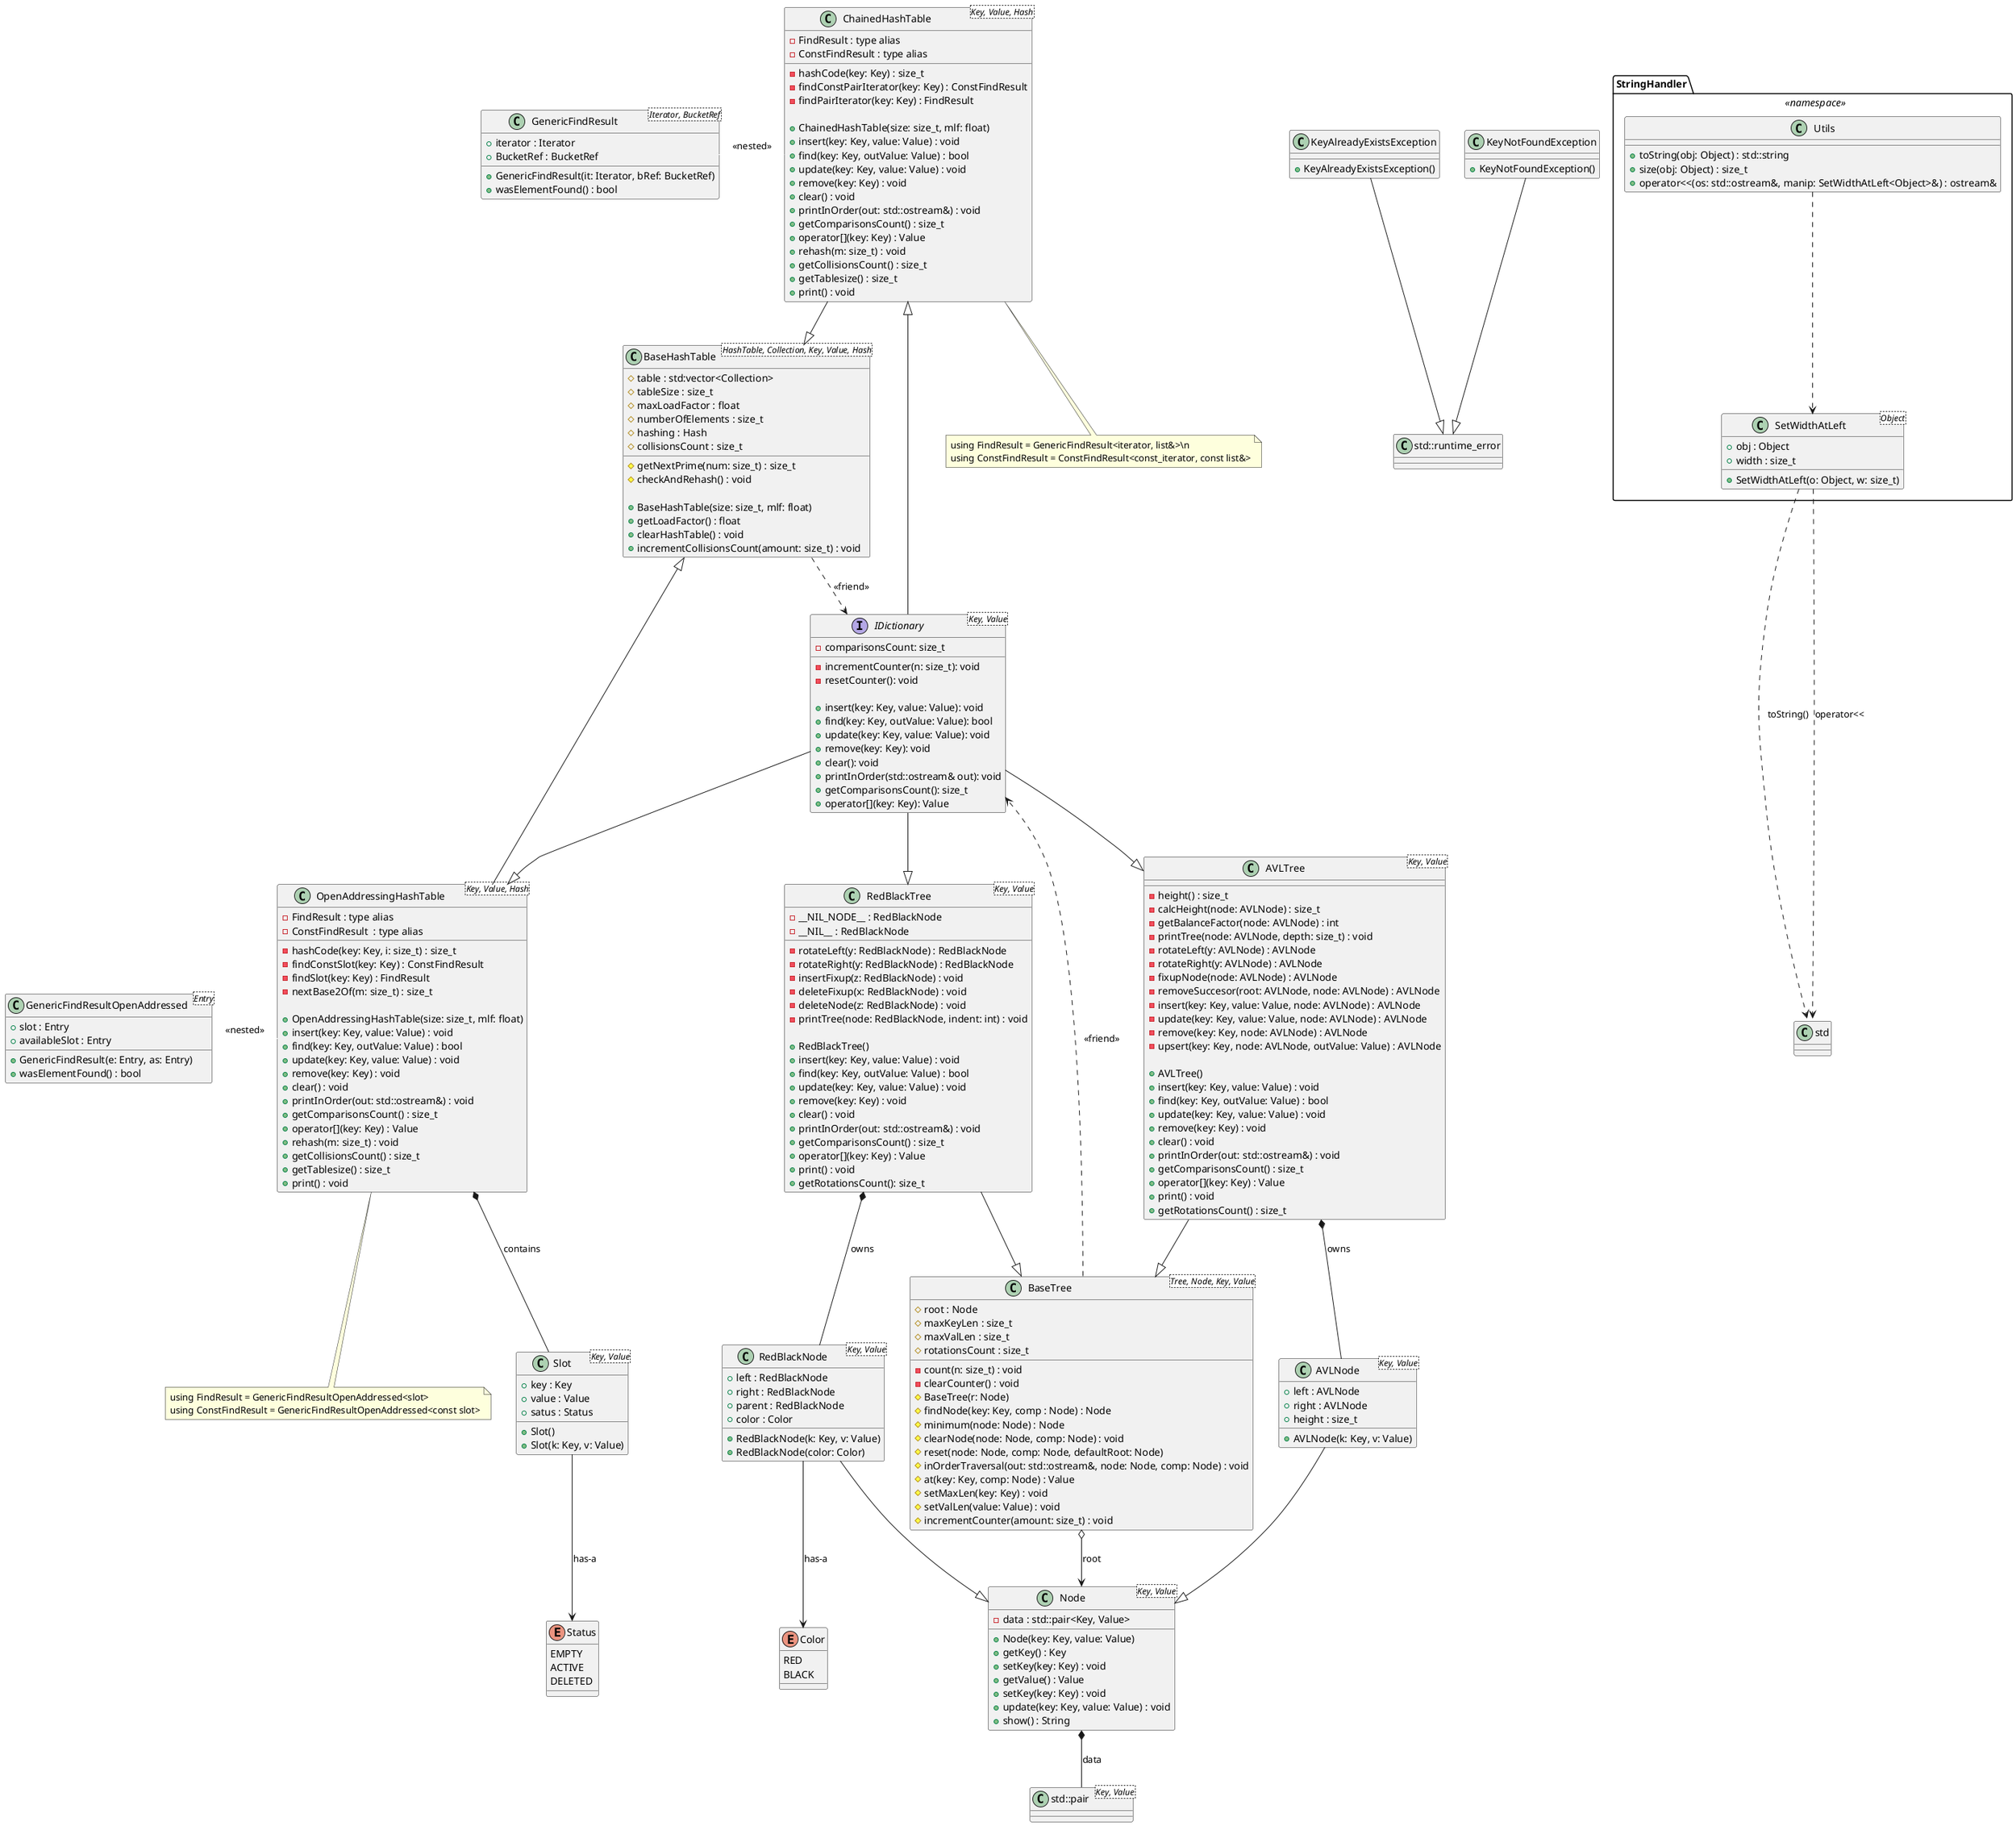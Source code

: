 @startuml Count Of Words Design Project

interface IDictionary<Key, Value> {
    - comparisonsCount: size_t

    - incrementCounter(n: size_t): void
    - resetCounter(): void

    + insert(key: Key, value: Value): void
    + find(key: Key, outValue: Value): bool
    + update(key: Key, value: Value): void
    + remove(key: Key): void
    + clear(): void
    + printInOrder(std::ostream& out): void
    + getComparisonsCount(): size_t
    + operator[](key: Key): Value
}

class std::runtime_error

class KeyAlreadyExistsException {
    + KeyAlreadyExistsException()
}
class KeyNotFoundException {
    + KeyNotFoundException()
}

class BaseHashTable<HashTable, Collection, Key, Value, Hash> {
    # table : std:vector<Collection>
    # tableSize : size_t
    # maxLoadFactor : float
    # numberOfElements : size_t
    # hashing : Hash
    # collisionsCount : size_t

    # getNextPrime(num: size_t) : size_t
    # checkAndRehash() : void

    + BaseHashTable(size: size_t, mlf: float)
    + getLoadFactor() : float
    + clearHashTable() : void
    + incrementCollisionsCount(amount: size_t) : void
}

class ChainedHashTable<Key, Value, Hash> {
    - FindResult : type alias
    - ConstFindResult : type alias

    - hashCode(key: Key) : size_t
    - findConstPairIterator(key: Key) : ConstFindResult
    - findPairIterator(key: Key) : FindResult

    + ChainedHashTable(size: size_t, mlf: float)
    + insert(key: Key, value: Value) : void
    + find(key: Key, outValue: Value) : bool
    + update(key: Key, value: Value) : void
    + remove(key: Key) : void
    + clear() : void
    + printInOrder(out: std::ostream&) : void
    + getComparisonsCount() : size_t
    + operator[](key: Key) : Value
    + rehash(m: size_t) : void
    + getCollisionsCount() : size_t
    + getTablesize() : size_t
    + print() : void
}

enum Status {
    EMPTY
    ACTIVE
    DELETED
}

class Slot<Key, Value> {
    + key : Key
    + value : Value
    + satus : Status
    
    + Slot()
    + Slot(k: Key, v: Value)
}

class GenericFindResult<Iterator, BucketRef> {
    + iterator : Iterator
    + BucketRef : BucketRef
    + GenericFindResult(it: Iterator, bRef: BucketRef)
    + wasElementFound() : bool
}

class OpenAddressingHashTable<Key, Value, Hash> {
    - FindResult : type alias
    - ConstFindResult  : type alias

    - hashCode(key: Key, i: size_t) : size_t
    - findConstSlot(key: Key) : ConstFindResult
    - findSlot(key: Key) : FindResult
    - nextBase2Of(m: size_t) : size_t

    + OpenAddressingHashTable(size: size_t, mlf: float)
    + insert(key: Key, value: Value) : void
    + find(key: Key, outValue: Value) : bool
    + update(key: Key, value: Value) : void
    + remove(key: Key) : void
    + clear() : void
    + printInOrder(out: std::ostream&) : void
    + getComparisonsCount() : size_t
    + operator[](key: Key) : Value
    + rehash(m: size_t) : void
    + getCollisionsCount() : size_t
    + getTablesize() : size_t
    + print() : void
}

class GenericFindResultOpenAddressed<Entry> {
    + slot : Entry
    + availableSlot : Entry

    + GenericFindResult(e: Entry, as: Entry)
    + wasElementFound() : bool
}

class Node<Key, Value> {
    - data : std::pair<Key, Value>

    + Node(key: Key, value: Value)
    + getKey() : Key
    + setKey(key: Key) : void
    + getValue() : Value
    + setKey(key: Key) : void
    + update(key: Key, value: Value) : void
    + show() : String
}

class BaseTree<Tree, Node, Key, Value> {
    - count(n: size_t) : void
    - clearCounter() : void

    # root : Node
    # maxKeyLen : size_t
    # maxValLen : size_t
    # rotationsCount : size_t

    # BaseTree(r: Node)
    # findNode(key: Key, comp : Node) : Node
    # minimum(node: Node) : Node
    # clearNode(node: Node, comp: Node) : void
    # reset(node: Node, comp: Node, defaultRoot: Node)
    # inOrderTraversal(out: std::ostream&, node: Node, comp: Node) : void
    # at(key: Key, comp: Node) : Value
    # setMaxLen(key: Key) : void
    # setValLen(value: Value) : void
    # incrementCounter(amount: size_t) : void
}

class AVLNode<Key, Value> {
    + left : AVLNode
    + right : AVLNode
    + height : size_t

    + AVLNode(k: Key, v: Value)
}

class AVLTree<Key, Value> {
    - height() : size_t
    - calcHeight(node: AVLNode) : size_t
    - getBalanceFactor(node: AVLNode) : int
    - printTree(node: AVLNode, depth: size_t) : void
    - rotateLeft(y: AVLNode) : AVLNode
    - rotateRight(y: AVLNode) : AVLNode
    - fixupNode(node: AVLNode) : AVLNode
    - removeSuccesor(root: AVLNode, node: AVLNode) : AVLNode
    - insert(key: Key, value: Value, node: AVLNode) : AVLNode
    - update(key: Key, value: Value, node: AVLNode) : AVLNode
    - remove(key: Key, node: AVLNode) : AVLNode
    - upsert(key: Key, node: AVLNode, outValue: Value) : AVLNode

    + AVLTree()
    + insert(key: Key, value: Value) : void
    + find(key: Key, outValue: Value) : bool
    + update(key: Key, value: Value) : void
    + remove(key: Key) : void
    + clear() : void
    + printInOrder(out: std::ostream&) : void
    + getComparisonsCount() : size_t
    + operator[](key: Key) : Value
    + print() : void
    + getRotationsCount() : size_t
}

enum Color {
    RED
    BLACK
}

class RedBlackNode<Key, Value> {
    + left : RedBlackNode
    + right : RedBlackNode
    + parent : RedBlackNode
    + color : Color
    
    + RedBlackNode(k: Key, v: Value)
    + RedBlackNode(color: Color)
}

class RedBlackTree<Key, Value> {
    - __NIL_NODE__ : RedBlackNode
    - __NIL__ : RedBlackNode

    - rotateLeft(y: RedBlackNode) : RedBlackNode
    - rotateRight(y: RedBlackNode) : RedBlackNode
    - insertFixup(z: RedBlackNode) : void
    - deleteFixup(x: RedBlackNode) : void
    - deleteNode(z: RedBlackNode) : void
    - printTree(node: RedBlackNode, indent: int) : void

    + RedBlackTree()
    + insert(key: Key, value: Value) : void
    + find(key: Key, outValue: Value) : bool
    + update(key: Key, value: Value) : void
    + remove(key: Key) : void
    + clear() : void
    + printInOrder(out: std::ostream&) : void
    + getComparisonsCount() : size_t
    + operator[](key: Key) : Value
    + print() : void
    + getRotationsCount(): size_t
}

package StringHandler <<namespace>> {
    class SetWidthAtLeft<Object> {
        + obj : Object
        + width : size_t
        + SetWidthAtLeft(o: Object, w: size_t)
    }

    class Utils {
        + toString(obj: Object) : std::string
        + size(obj: Object) : size_t
        + operator<<(os: std::ostream&, manip: SetWidthAtLeft<Object>&) : ostream&
    }

    Utils ..> SetWidthAtLeft
}

class std::pair<Key, Value>

GenericFindResult -[#hidden]> ChainedHashTable : <<nested>>
GenericFindResultOpenAddressed -[#hidden]> OpenAddressingHashTable : <<nested>>

note right of ChainedHashTable::GenericFindResult
    Nested helper struct used for search results
end note

note bottom of ChainedHashTable
    using FindResult = GenericFindResult<iterator, list&>\n
    using ConstFindResult = ConstFindResult<const_iterator, const list&>
end note

note right of OpenAddressingHashTable::GenericFindResultOpenAddressed
    Nested helper struct used for search results
end note

note bottom of OpenAddressingHashTable
    using FindResult = GenericFindResultOpenAddressed<slot>
    using ConstFindResult = GenericFindResultOpenAddressed<const slot>
end note

IDictionary --|> ChainedHashTable
ChainedHashTable --|> BaseHashTable

IDictionary --|> OpenAddressingHashTable
OpenAddressingHashTable --|> BaseHashTable

IDictionary --|> AVLTree
AVLTree --|> BaseTree

IDictionary --|> RedBlackTree
RedBlackTree --|> BaseTree

KeyAlreadyExistsException --|> std::runtime_error
KeyNotFoundException --|> std::runtime_error

BaseTree ..> IDictionary : <<friend>>
BaseHashTable ..> IDictionary : <<friend>>

Slot --> Status : has-a
RedBlackNode --> Color : has-a

Node *-- std::pair : data
BaseTree o--> Node : root
AVLNode --|> Node
RedBlackNode --|> Node

AVLTree *-- AVLNode : owns
RedBlackTree *-- RedBlackNode : owns

SetWidthAtLeft ..> std::ostream : operator<<
SetWidthAtLeft ...> std::string : toString()

OpenAddressingHashTable *-- Slot : contains

@enduml